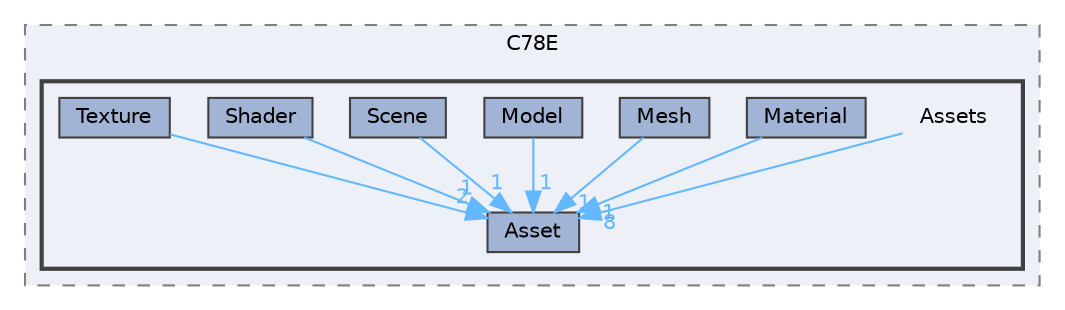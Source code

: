digraph "C:/dev/c-cpp/C78Engine/C78Engine/src/C78E/Assets"
{
 // LATEX_PDF_SIZE
  bgcolor="transparent";
  edge [fontname=Helvetica,fontsize=10,labelfontname=Helvetica,labelfontsize=10];
  node [fontname=Helvetica,fontsize=10,shape=box,height=0.2,width=0.4];
  compound=true
  subgraph clusterdir_8ebace0e1f45e7ba10ddb999631a377f {
    graph [ bgcolor="#edf0f7", pencolor="grey50", label="C78E", fontname=Helvetica,fontsize=10 style="filled,dashed", URL="dir_8ebace0e1f45e7ba10ddb999631a377f.html",tooltip=""]
  subgraph clusterdir_6040b2ffaedfa60e1ddfa743591d8b51 {
    graph [ bgcolor="#edf0f7", pencolor="grey25", label="", fontname=Helvetica,fontsize=10 style="filled,bold", URL="dir_6040b2ffaedfa60e1ddfa743591d8b51.html",tooltip=""]
    dir_6040b2ffaedfa60e1ddfa743591d8b51 [shape=plaintext, label="Assets"];
  dir_d891629be55c9bf3eabc46d424e0e2b5 [label="Asset", fillcolor="#a2b4d6", color="grey25", style="filled", URL="dir_d891629be55c9bf3eabc46d424e0e2b5.html",tooltip=""];
  dir_b40effbb4f08498bce57ce2a69ccb28f [label="Material", fillcolor="#a2b4d6", color="grey25", style="filled", URL="dir_b40effbb4f08498bce57ce2a69ccb28f.html",tooltip=""];
  dir_d4ec66e7a90dbf696ad6a2b096bf409a [label="Mesh", fillcolor="#a2b4d6", color="grey25", style="filled", URL="dir_d4ec66e7a90dbf696ad6a2b096bf409a.html",tooltip=""];
  dir_94406fc319bc693400eb982a7c6cc9d9 [label="Model", fillcolor="#a2b4d6", color="grey25", style="filled", URL="dir_94406fc319bc693400eb982a7c6cc9d9.html",tooltip=""];
  dir_ef9962a13b7dec153a2b3d4ceda602c5 [label="Scene", fillcolor="#a2b4d6", color="grey25", style="filled", URL="dir_ef9962a13b7dec153a2b3d4ceda602c5.html",tooltip=""];
  dir_40963a63ba6c2e17228ce61d75516156 [label="Shader", fillcolor="#a2b4d6", color="grey25", style="filled", URL="dir_40963a63ba6c2e17228ce61d75516156.html",tooltip=""];
  dir_3efba8ffb31d1cff833e2c3f751ebca3 [label="Texture", fillcolor="#a2b4d6", color="grey25", style="filled", URL="dir_3efba8ffb31d1cff833e2c3f751ebca3.html",tooltip=""];
  }
  }
  dir_6040b2ffaedfa60e1ddfa743591d8b51->dir_d891629be55c9bf3eabc46d424e0e2b5 [headlabel="8", labeldistance=1.5 headhref="dir_000001_000000.html" href="dir_000001_000000.html" color="steelblue1" fontcolor="steelblue1"];
  dir_b40effbb4f08498bce57ce2a69ccb28f->dir_d891629be55c9bf3eabc46d424e0e2b5 [headlabel="1", labeldistance=1.5 headhref="dir_000012_000000.html" href="dir_000012_000000.html" color="steelblue1" fontcolor="steelblue1"];
  dir_d4ec66e7a90dbf696ad6a2b096bf409a->dir_d891629be55c9bf3eabc46d424e0e2b5 [headlabel="1", labeldistance=1.5 headhref="dir_000013_000000.html" href="dir_000013_000000.html" color="steelblue1" fontcolor="steelblue1"];
  dir_94406fc319bc693400eb982a7c6cc9d9->dir_d891629be55c9bf3eabc46d424e0e2b5 [headlabel="1", labeldistance=1.5 headhref="dir_000014_000000.html" href="dir_000014_000000.html" color="steelblue1" fontcolor="steelblue1"];
  dir_ef9962a13b7dec153a2b3d4ceda602c5->dir_d891629be55c9bf3eabc46d424e0e2b5 [headlabel="1", labeldistance=1.5 headhref="dir_000020_000000.html" href="dir_000020_000000.html" color="steelblue1" fontcolor="steelblue1"];
  dir_40963a63ba6c2e17228ce61d75516156->dir_d891629be55c9bf3eabc46d424e0e2b5 [headlabel="1", labeldistance=1.5 headhref="dir_000022_000000.html" href="dir_000022_000000.html" color="steelblue1" fontcolor="steelblue1"];
  dir_3efba8ffb31d1cff833e2c3f751ebca3->dir_d891629be55c9bf3eabc46d424e0e2b5 [headlabel="2", labeldistance=1.5 headhref="dir_000026_000000.html" href="dir_000026_000000.html" color="steelblue1" fontcolor="steelblue1"];
}
